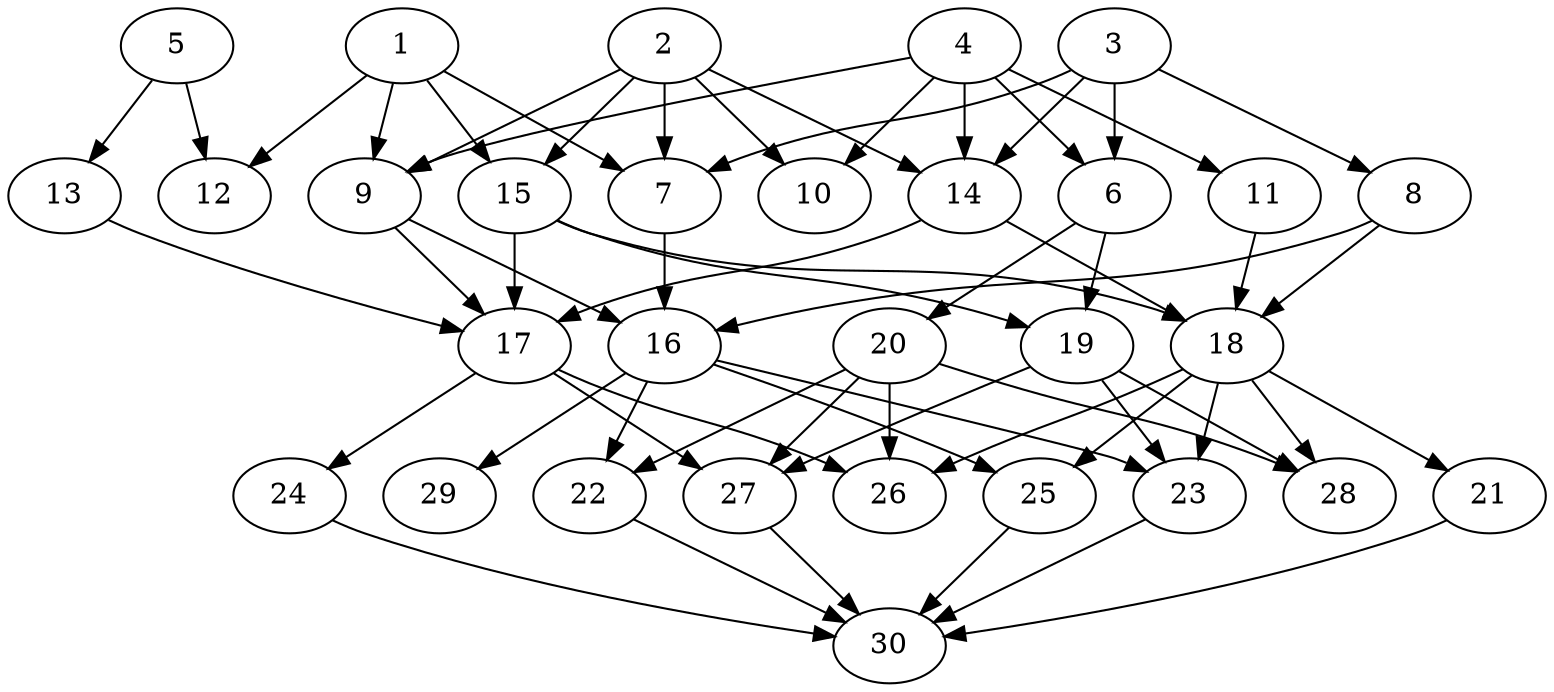 // DAG automatically generated by daggen at Thu Oct  3 14:04:19 2019
// ./daggen --dot -n 30 --ccr 0.4 --fat 0.7 --regular 0.5 --density 0.6 --mindata 5242880 --maxdata 52428800 
digraph G {
  1 [size="108072960", alpha="0.17", expect_size="43229184"] 
  1 -> 7 [size ="43229184"]
  1 -> 9 [size ="43229184"]
  1 -> 12 [size ="43229184"]
  1 -> 15 [size ="43229184"]
  2 [size="22036480", alpha="0.05", expect_size="8814592"] 
  2 -> 7 [size ="8814592"]
  2 -> 9 [size ="8814592"]
  2 -> 10 [size ="8814592"]
  2 -> 14 [size ="8814592"]
  2 -> 15 [size ="8814592"]
  3 [size="38090240", alpha="0.20", expect_size="15236096"] 
  3 -> 6 [size ="15236096"]
  3 -> 7 [size ="15236096"]
  3 -> 8 [size ="15236096"]
  3 -> 14 [size ="15236096"]
  4 [size="57553920", alpha="0.05", expect_size="23021568"] 
  4 -> 6 [size ="23021568"]
  4 -> 9 [size ="23021568"]
  4 -> 10 [size ="23021568"]
  4 -> 11 [size ="23021568"]
  4 -> 14 [size ="23021568"]
  5 [size="21795840", alpha="0.07", expect_size="8718336"] 
  5 -> 12 [size ="8718336"]
  5 -> 13 [size ="8718336"]
  6 [size="90455040", alpha="0.12", expect_size="36182016"] 
  6 -> 19 [size ="36182016"]
  6 -> 20 [size ="36182016"]
  7 [size="44185600", alpha="0.05", expect_size="17674240"] 
  7 -> 16 [size ="17674240"]
  8 [size="77739520", alpha="0.06", expect_size="31095808"] 
  8 -> 16 [size ="31095808"]
  8 -> 18 [size ="31095808"]
  9 [size="91005440", alpha="0.08", expect_size="36402176"] 
  9 -> 16 [size ="36402176"]
  9 -> 17 [size ="36402176"]
  10 [size="36764160", alpha="0.16", expect_size="14705664"] 
  11 [size="56527360", alpha="0.08", expect_size="22610944"] 
  11 -> 18 [size ="22610944"]
  12 [size="39313920", alpha="0.14", expect_size="15725568"] 
  13 [size="68160000", alpha="0.12", expect_size="27264000"] 
  13 -> 17 [size ="27264000"]
  14 [size="68152320", alpha="0.17", expect_size="27260928"] 
  14 -> 17 [size ="27260928"]
  14 -> 18 [size ="27260928"]
  15 [size="96581120", alpha="0.12", expect_size="38632448"] 
  15 -> 17 [size ="38632448"]
  15 -> 18 [size ="38632448"]
  15 -> 19 [size ="38632448"]
  16 [size="18657280", alpha="0.07", expect_size="7462912"] 
  16 -> 22 [size ="7462912"]
  16 -> 23 [size ="7462912"]
  16 -> 25 [size ="7462912"]
  16 -> 29 [size ="7462912"]
  17 [size="92185600", alpha="0.01", expect_size="36874240"] 
  17 -> 24 [size ="36874240"]
  17 -> 26 [size ="36874240"]
  17 -> 27 [size ="36874240"]
  18 [size="122030080", alpha="0.08", expect_size="48812032"] 
  18 -> 21 [size ="48812032"]
  18 -> 23 [size ="48812032"]
  18 -> 25 [size ="48812032"]
  18 -> 26 [size ="48812032"]
  18 -> 28 [size ="48812032"]
  19 [size="39201280", alpha="0.17", expect_size="15680512"] 
  19 -> 23 [size ="15680512"]
  19 -> 27 [size ="15680512"]
  19 -> 28 [size ="15680512"]
  20 [size="85537280", alpha="0.08", expect_size="34214912"] 
  20 -> 22 [size ="34214912"]
  20 -> 26 [size ="34214912"]
  20 -> 27 [size ="34214912"]
  20 -> 28 [size ="34214912"]
  21 [size="64624640", alpha="0.15", expect_size="25849856"] 
  21 -> 30 [size ="25849856"]
  22 [size="114078720", alpha="0.04", expect_size="45631488"] 
  22 -> 30 [size ="45631488"]
  23 [size="81472000", alpha="0.17", expect_size="32588800"] 
  23 -> 30 [size ="32588800"]
  24 [size="34391040", alpha="0.17", expect_size="13756416"] 
  24 -> 30 [size ="13756416"]
  25 [size="16409600", alpha="0.19", expect_size="6563840"] 
  25 -> 30 [size ="6563840"]
  26 [size="86213120", alpha="0.14", expect_size="34485248"] 
  27 [size="126730240", alpha="0.14", expect_size="50692096"] 
  27 -> 30 [size ="50692096"]
  28 [size="15751680", alpha="0.05", expect_size="6300672"] 
  29 [size="64250880", alpha="0.10", expect_size="25700352"] 
  30 [size="48399360", alpha="0.18", expect_size="19359744"] 
}
